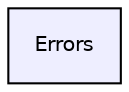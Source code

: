 digraph "Errors" {
  compound=true
  node [ fontsize="10", fontname="Helvetica"];
  edge [ labelfontsize="10", labelfontname="Helvetica"];
  dir_4020448b8a9774fe313e3e549f4b41b6 [shape=box, label="Errors", style="filled", fillcolor="#eeeeff", pencolor="black", URL="dir_4020448b8a9774fe313e3e549f4b41b6.html"];
}
